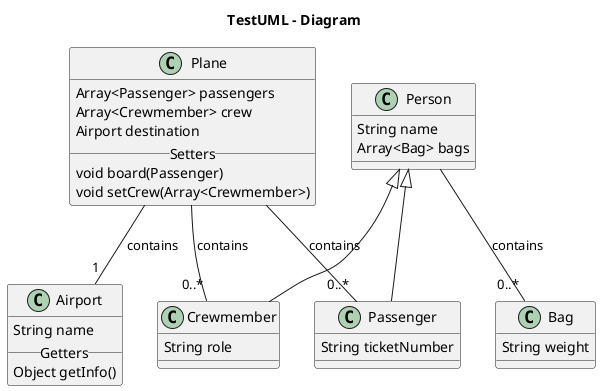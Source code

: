 @startuml

title TestUML - Diagram

class Airport {
    String name
    __ Getters __
    Object getInfo()
}

class Plane {
    Array<Passenger> passengers
    Array<Crewmember> crew
    Airport destination
    __ Setters __
    void board(Passenger)
    void setCrew(Array<Crewmember>)
}

class Bag {
    String weight
}

class Person {
    String name
    Array<Bag> bags
}

class Crewmember {
    String role
}

class Passenger {
    String ticketNumber
}

Person <|-- Crewmember
Person <|-- Passenger
Person  -- "0..*" Bag : contains

Plane --  "0..*" Passenger : contains
Plane -- "0..*" Crewmember : contains
Plane -- "1" Airport : contains

@enduml